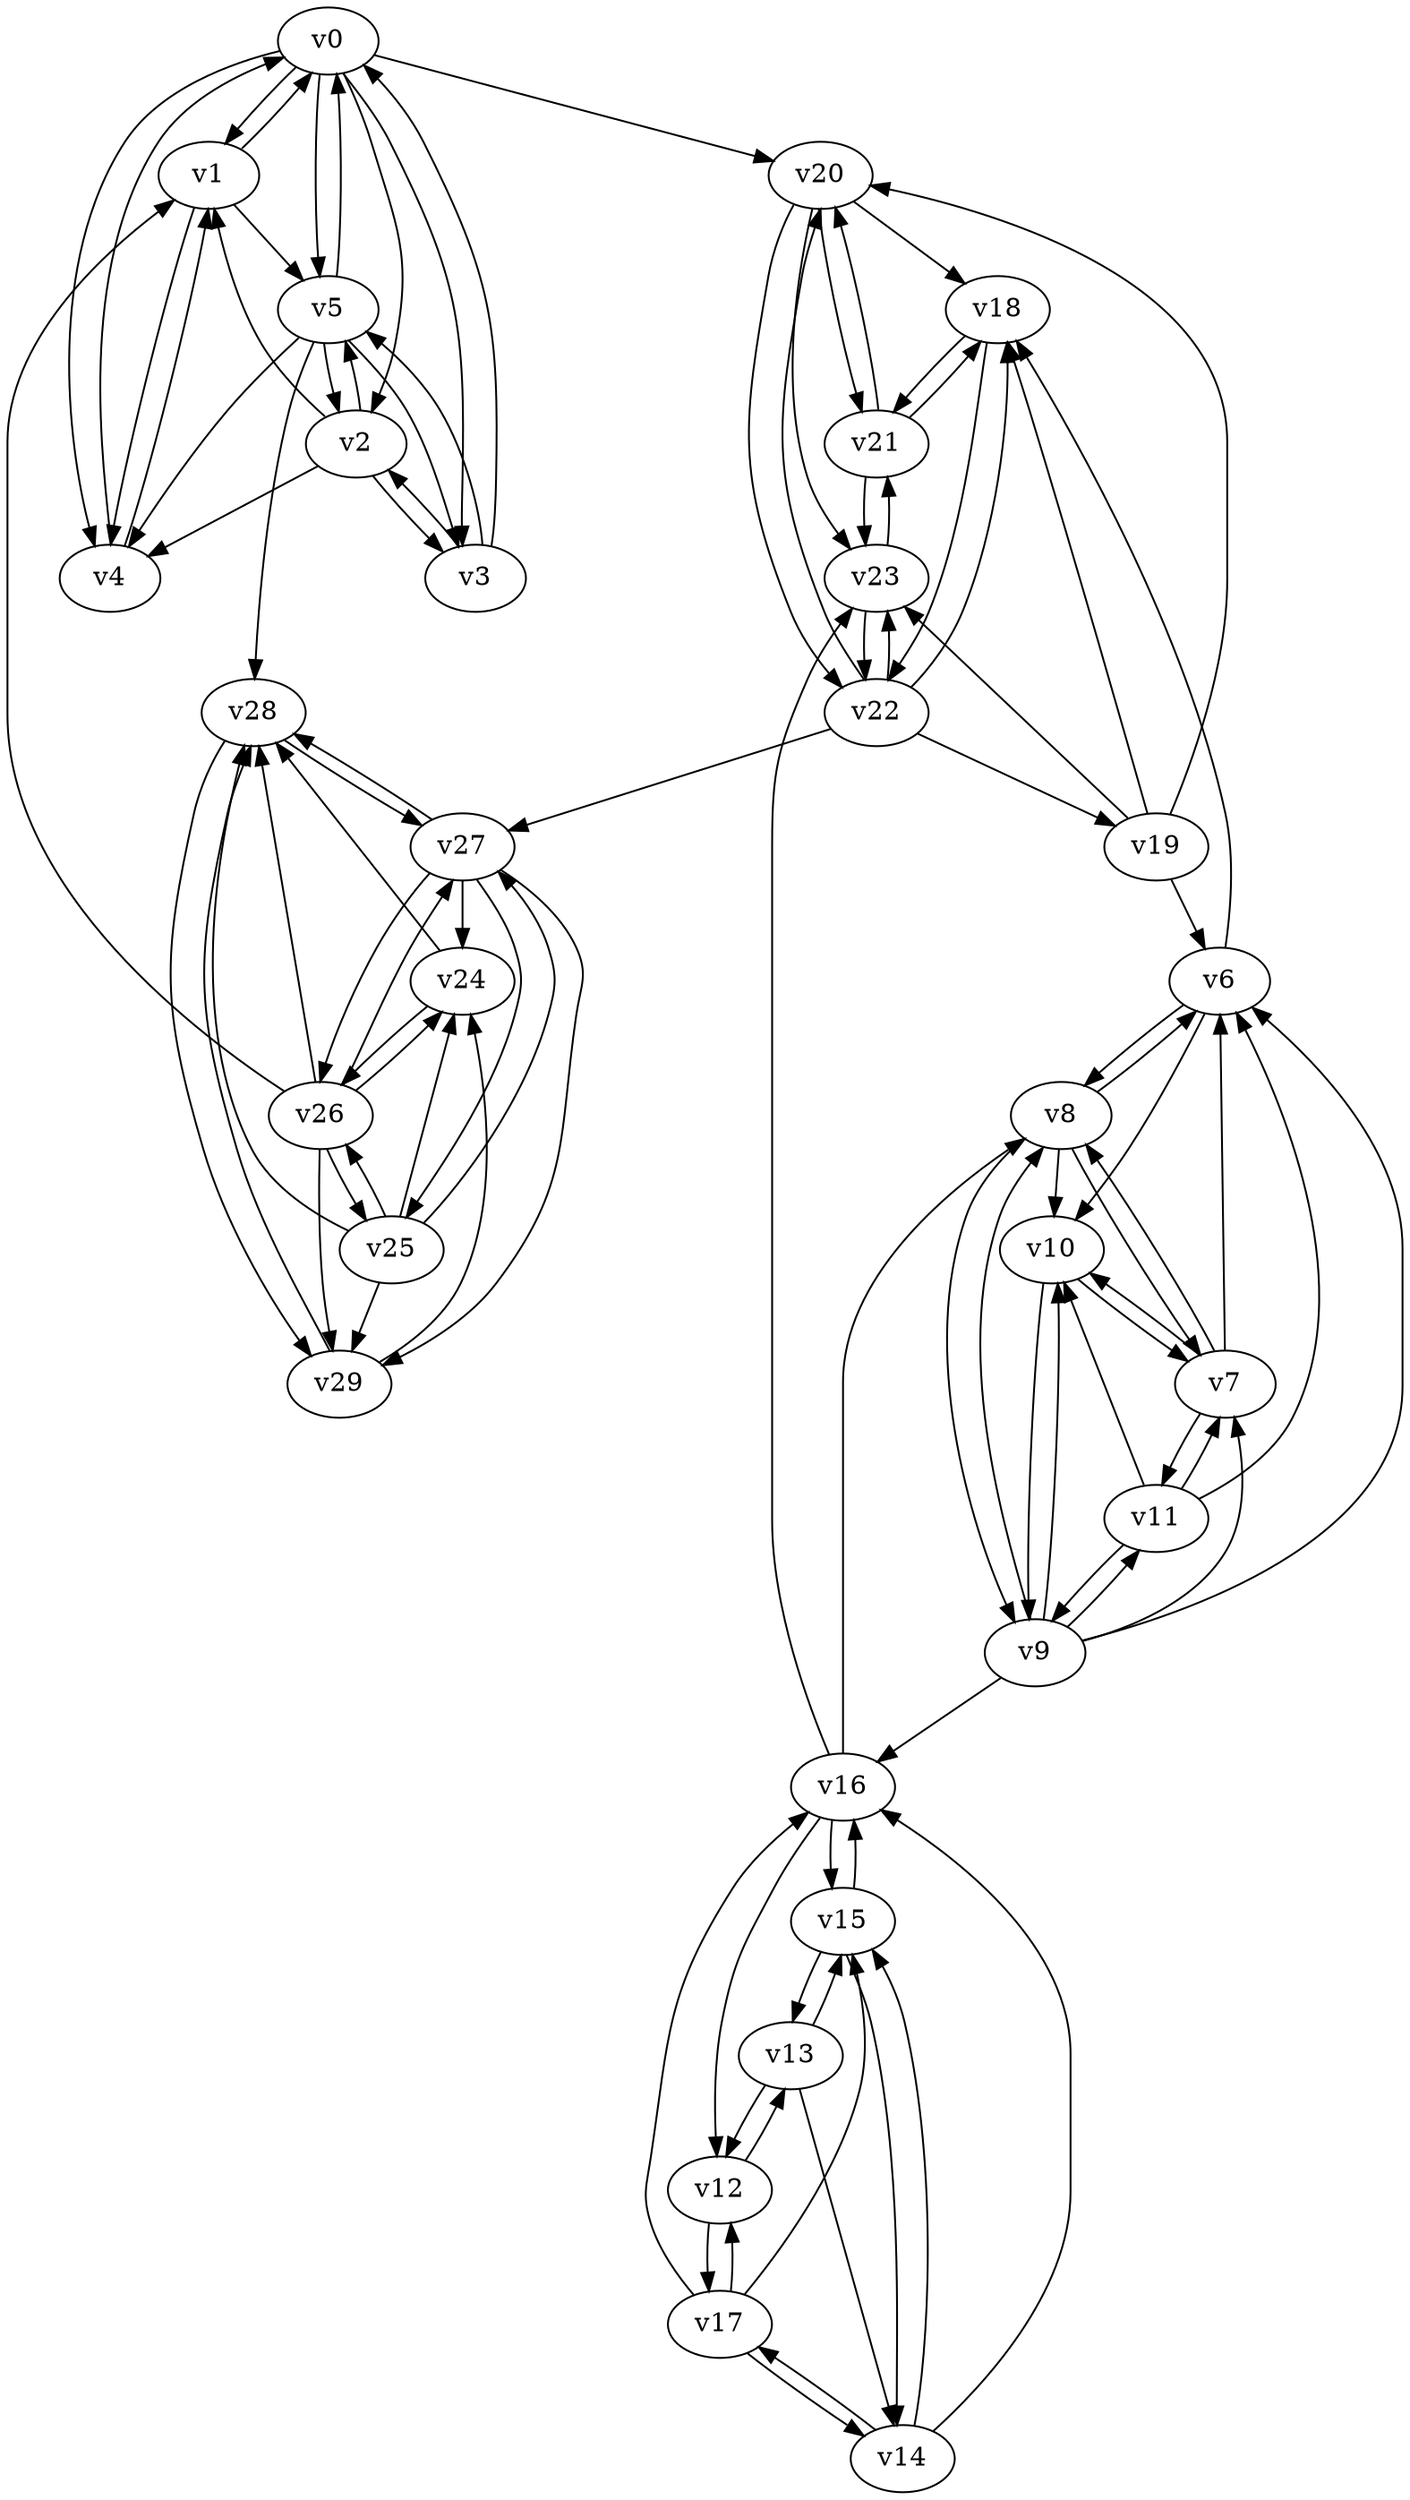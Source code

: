 digraph buchi_test036 {
    v0 [name="v0", player=0, priority=1];
    v1 [name="v1", player=1, priority=1];
    v2 [name="v2", player=0, priority=1];
    v3 [name="v3", player=0, priority=1];
    v4 [name="v4", player=1, priority=1];
    v5 [name="v5", player=0, priority=0];
    v6 [name="v6", player=1, priority=0];
    v7 [name="v7", player=0, priority=1];
    v8 [name="v8", player=0, priority=0];
    v9 [name="v9", player=0, priority=0];
    v10 [name="v10", player=0, priority=0];
    v11 [name="v11", player=1, priority=1];
    v12 [name="v12", player=0, priority=1];
    v13 [name="v13", player=1, priority=0];
    v14 [name="v14", player=0, priority=1];
    v15 [name="v15", player=0, priority=0];
    v16 [name="v16", player=0, priority=1];
    v17 [name="v17", player=1, priority=0];
    v18 [name="v18", player=0, priority=0];
    v19 [name="v19", player=0, priority=1];
    v20 [name="v20", player=0, priority=1];
    v21 [name="v21", player=1, priority=1];
    v22 [name="v22", player=1, priority=0];
    v23 [name="v23", player=0, priority=0];
    v24 [name="v24", player=0, priority=1];
    v25 [name="v25", player=1, priority=0];
    v26 [name="v26", player=0, priority=0];
    v27 [name="v27", player=0, priority=1];
    v28 [name="v28", player=0, priority=0];
    v29 [name="v29", player=1, priority=0];
    v6 -> v18;
    v4 -> v0;
    v17 -> v12;
    v8 -> v9;
    v9 -> v8;
    v0 -> v5;
    v19 -> v18;
    v5 -> v28;
    v15 -> v14;
    v7 -> v10;
    v24 -> v26;
    v5 -> v3;
    v20 -> v22;
    v22 -> v19;
    v14 -> v15;
    v17 -> v14;
    v9 -> v10;
    v11 -> v7;
    v2 -> v4;
    v15 -> v16;
    v16 -> v15;
    v24 -> v28;
    v26 -> v25;
    v25 -> v27;
    v18 -> v21;
    v14 -> v17;
    v17 -> v16;
    v11 -> v9;
    v13 -> v12;
    v27 -> v29;
    v16 -> v8;
    v25 -> v29;
    v12 -> v13;
    v22 -> v23;
    v19 -> v6;
    v23 -> v22;
    v0 -> v2;
    v13 -> v14;
    v5 -> v0;
    v21 -> v18;
    v9 -> v7;
    v9 -> v16;
    v1 -> v5;
    v27 -> v24;
    v19 -> v20;
    v15 -> v13;
    v16 -> v12;
    v25 -> v24;
    v3 -> v5;
    v5 -> v2;
    v20 -> v21;
    v21 -> v20;
    v12 -> v17;
    v22 -> v18;
    v29 -> v24;
    v22 -> v27;
    v27 -> v26;
    v7 -> v11;
    v25 -> v26;
    v16 -> v23;
    v26 -> v27;
    v5 -> v4;
    v20 -> v23;
    v22 -> v20;
    v14 -> v16;
    v8 -> v6;
    v1 -> v0;
    v27 -> v28;
    v28 -> v27;
    v0 -> v20;
    v25 -> v28;
    v6 -> v8;
    v3 -> v0;
    v26 -> v29;
    v29 -> v28;
    v23 -> v21;
    v0 -> v4;
    v2 -> v1;
    v26 -> v1;
    v28 -> v29;
    v6 -> v10;
    v3 -> v2;
    v20 -> v18;
    v4 -> v1;
    v8 -> v10;
    v10 -> v7;
    v1 -> v4;
    v11 -> v6;
    v2 -> v3;
    v26 -> v24;
    v17 -> v15;
    v10 -> v9;
    v9 -> v11;
    v27 -> v25;
    v2 -> v5;
    v18 -> v22;
    v0 -> v1;
    v11 -> v10;
    v19 -> v23;
    v7 -> v6;
    v26 -> v28;
    v21 -> v23;
    v8 -> v7;
    v9 -> v6;
    v0 -> v3;
    v13 -> v15;
    v7 -> v8;
}
